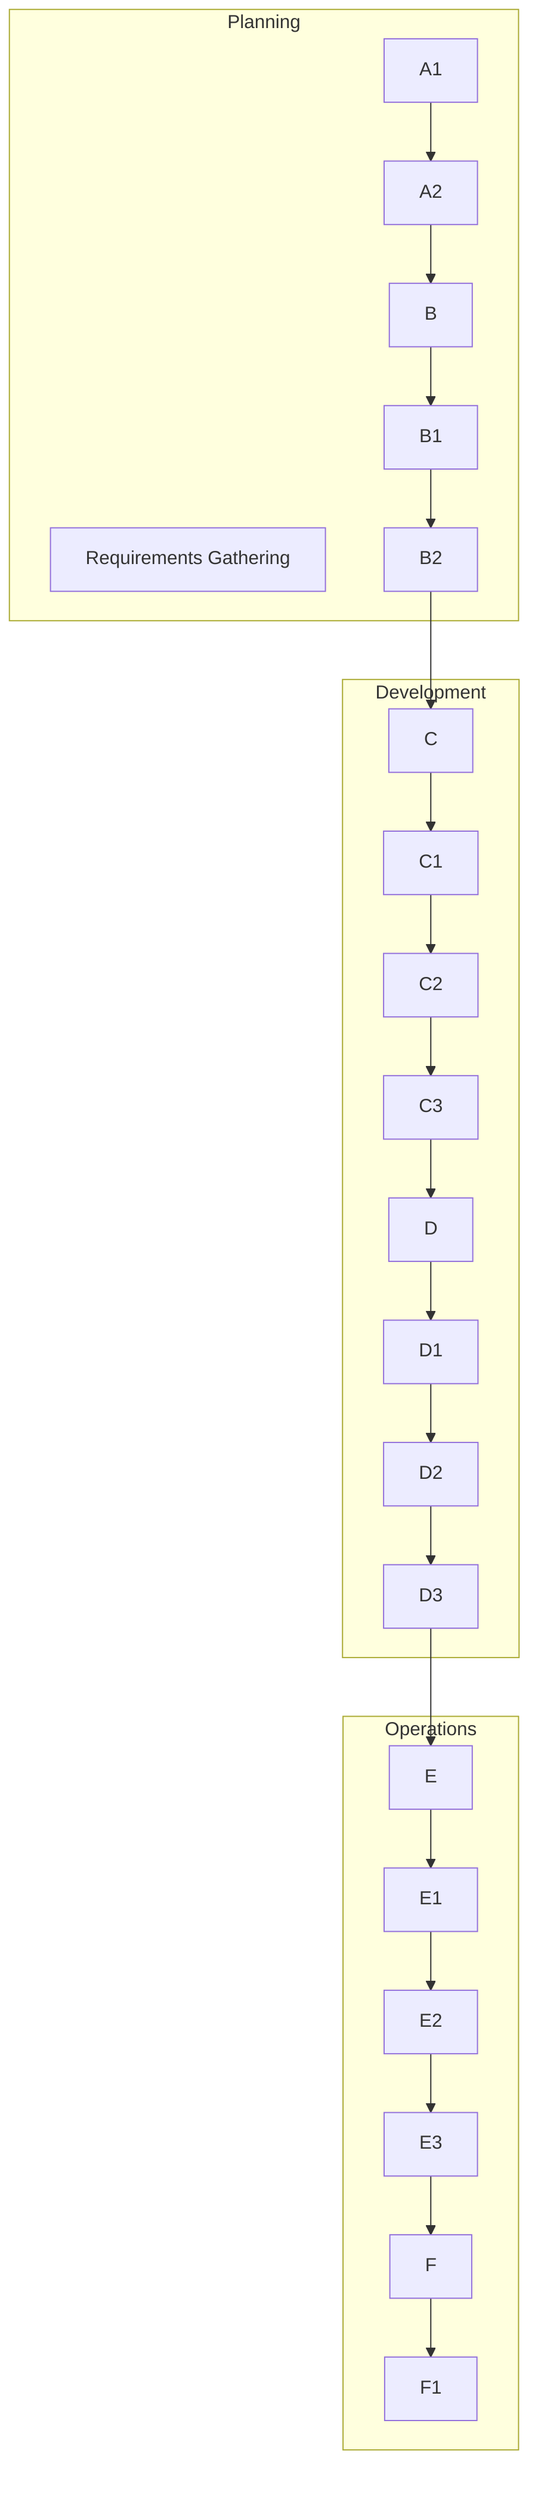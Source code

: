 flowchart TD
    A[Requirements Gathering]
    A1
    A2
    B
    B1
    B2
    C
    C1
    C2
    C3
    D
    D1
    D2
    D3
    E
    E1
    E2
    E3
    F
    F1
    A1 --> A2
    A2 --> B
    B --> B1
    B1 --> B2
    B2 --> C
    C --> C1
    C1 --> C2
    C2 --> C3
    C3 --> D
    D --> D1
    D1 --> D2
    D2 --> D3
    D3 --> E
    E --> E1
    E1 --> E2
    E2 --> E3
    E3 --> F
    F --> F1
    subgraph Planning
        A
        A1
        A2
        B
        B1
        B2
    end
    subgraph Development
        C
        C1
        C2
        C3
        D
        D1
        D2
        D3
    end
    subgraph Operations
        E
        E1
        E2
        E3
        F
        F1
    end